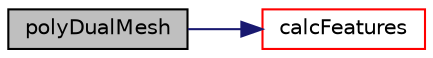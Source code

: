 digraph "polyDualMesh"
{
  bgcolor="transparent";
  edge [fontname="Helvetica",fontsize="10",labelfontname="Helvetica",labelfontsize="10"];
  node [fontname="Helvetica",fontsize="10",shape=record];
  rankdir="LR";
  Node1 [label="polyDualMesh",height=0.2,width=0.4,color="black", fillcolor="grey75", style="filled", fontcolor="black"];
  Node1 -> Node2 [color="midnightblue",fontsize="10",style="solid",fontname="Helvetica"];
  Node2 [label="calcFeatures",height=0.2,width=0.4,color="red",URL="$a01955.html#a9462253b504fad04ae7194f1f17469c8",tooltip="Helper function to create feature edges and points based on. "];
}
